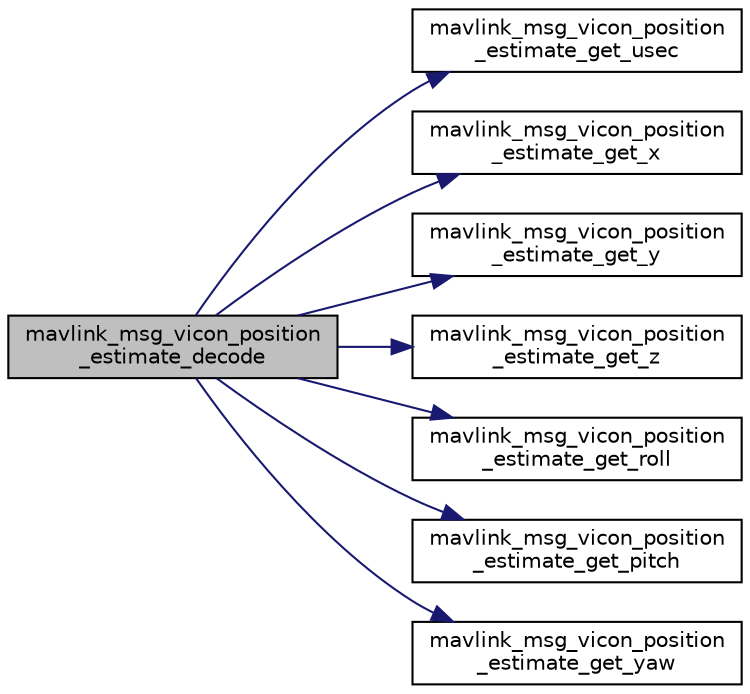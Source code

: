 digraph "mavlink_msg_vicon_position_estimate_decode"
{
 // INTERACTIVE_SVG=YES
  edge [fontname="Helvetica",fontsize="10",labelfontname="Helvetica",labelfontsize="10"];
  node [fontname="Helvetica",fontsize="10",shape=record];
  rankdir="LR";
  Node1 [label="mavlink_msg_vicon_position\l_estimate_decode",height=0.2,width=0.4,color="black", fillcolor="grey75", style="filled" fontcolor="black"];
  Node1 -> Node2 [color="midnightblue",fontsize="10",style="solid",fontname="Helvetica"];
  Node2 [label="mavlink_msg_vicon_position\l_estimate_get_usec",height=0.2,width=0.4,color="black", fillcolor="white", style="filled",URL="$mavlink__msg__vicon__position__estimate_8h.html#aa3f43209714d36c2d907faf2cdedffab",tooltip="Send a vicon_position_estimate message. "];
  Node1 -> Node3 [color="midnightblue",fontsize="10",style="solid",fontname="Helvetica"];
  Node3 [label="mavlink_msg_vicon_position\l_estimate_get_x",height=0.2,width=0.4,color="black", fillcolor="white", style="filled",URL="$mavlink__msg__vicon__position__estimate_8h.html#af45e99b22068552e22c6568734ada78e",tooltip="Get field x from vicon_position_estimate message. "];
  Node1 -> Node4 [color="midnightblue",fontsize="10",style="solid",fontname="Helvetica"];
  Node4 [label="mavlink_msg_vicon_position\l_estimate_get_y",height=0.2,width=0.4,color="black", fillcolor="white", style="filled",URL="$mavlink__msg__vicon__position__estimate_8h.html#ae50a5e189660153a97f0672232c33c1d",tooltip="Get field y from vicon_position_estimate message. "];
  Node1 -> Node5 [color="midnightblue",fontsize="10",style="solid",fontname="Helvetica"];
  Node5 [label="mavlink_msg_vicon_position\l_estimate_get_z",height=0.2,width=0.4,color="black", fillcolor="white", style="filled",URL="$mavlink__msg__vicon__position__estimate_8h.html#a4c24a3f8673c6c167c634b369123468c",tooltip="Get field z from vicon_position_estimate message. "];
  Node1 -> Node6 [color="midnightblue",fontsize="10",style="solid",fontname="Helvetica"];
  Node6 [label="mavlink_msg_vicon_position\l_estimate_get_roll",height=0.2,width=0.4,color="black", fillcolor="white", style="filled",URL="$mavlink__msg__vicon__position__estimate_8h.html#ab64ad6769346d66bdb2bc2332b1750fc",tooltip="Get field roll from vicon_position_estimate message. "];
  Node1 -> Node7 [color="midnightblue",fontsize="10",style="solid",fontname="Helvetica"];
  Node7 [label="mavlink_msg_vicon_position\l_estimate_get_pitch",height=0.2,width=0.4,color="black", fillcolor="white", style="filled",URL="$mavlink__msg__vicon__position__estimate_8h.html#a55147dca3d1f5d4aa19d9057ef7e6969",tooltip="Get field pitch from vicon_position_estimate message. "];
  Node1 -> Node8 [color="midnightblue",fontsize="10",style="solid",fontname="Helvetica"];
  Node8 [label="mavlink_msg_vicon_position\l_estimate_get_yaw",height=0.2,width=0.4,color="black", fillcolor="white", style="filled",URL="$mavlink__msg__vicon__position__estimate_8h.html#ae9279dccc78915f35a7de498095a7627",tooltip="Get field yaw from vicon_position_estimate message. "];
}
